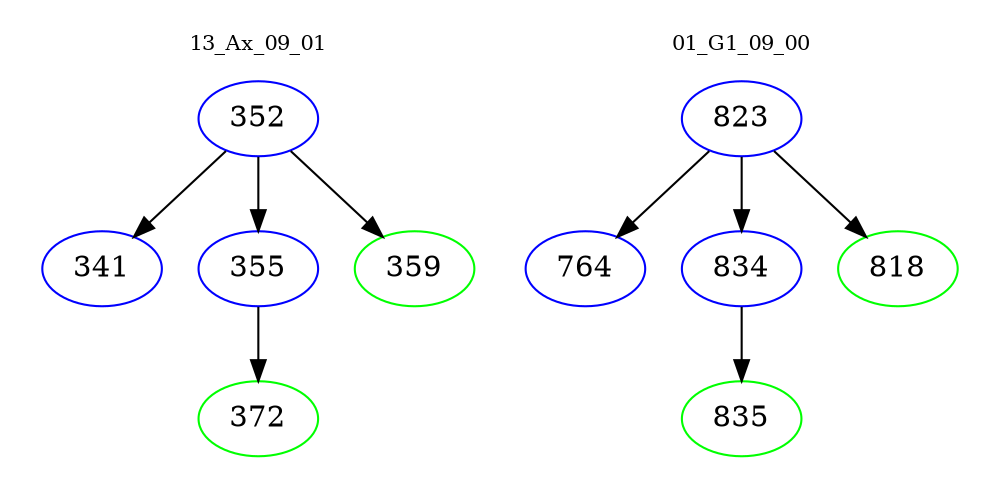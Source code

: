 digraph{
subgraph cluster_0 {
color = white
label = "13_Ax_09_01";
fontsize=10;
T0_352 [label="352", color="blue"]
T0_352 -> T0_341 [color="black"]
T0_341 [label="341", color="blue"]
T0_352 -> T0_355 [color="black"]
T0_355 [label="355", color="blue"]
T0_355 -> T0_372 [color="black"]
T0_372 [label="372", color="green"]
T0_352 -> T0_359 [color="black"]
T0_359 [label="359", color="green"]
}
subgraph cluster_1 {
color = white
label = "01_G1_09_00";
fontsize=10;
T1_823 [label="823", color="blue"]
T1_823 -> T1_764 [color="black"]
T1_764 [label="764", color="blue"]
T1_823 -> T1_834 [color="black"]
T1_834 [label="834", color="blue"]
T1_834 -> T1_835 [color="black"]
T1_835 [label="835", color="green"]
T1_823 -> T1_818 [color="black"]
T1_818 [label="818", color="green"]
}
}
